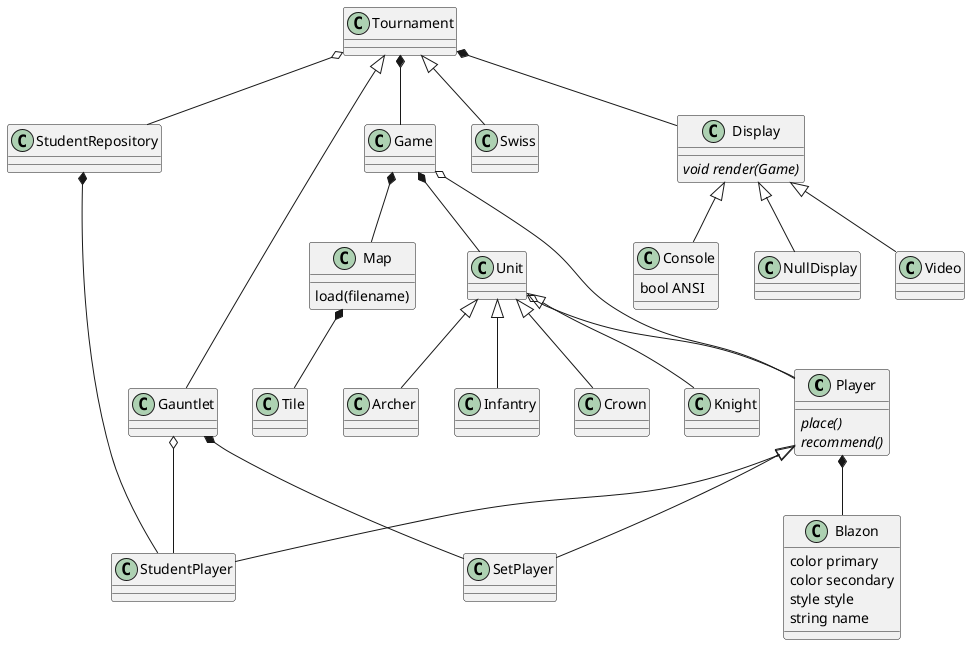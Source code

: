 @startuml
class Player {
{abstract} place()
{abstract} recommend()
}

class Unit
class Crown
class Knight
class Archer
class Infantry

Unit <|-- Crown
Unit <|-- Knight
Unit <|-- Archer
Unit <|-- Infantry

Unit o-- Player

class Game
Game *-- Unit


class Tournament
Tournament *-- Game

class Gauntlet
class Swiss

Tournament <|-- Gauntlet
Tournament <|-- Swiss

Player <|-- SetPlayer

Gauntlet *-- SetPlayer
Gauntlet o-- StudentPlayer

class Display {
{abstract} void render(Game)
}

class Console {
bool ANSI
}

Display <|-- Console
Display <|-- NullDisplay

class Video
Display <|-- Video

Tournament *-- Display

class Map {
load(filename)
}

class Tile

Game o-- Player
Game *-- Map
Map *-- Tile

class Blazon {
color primary
color secondary
style style
string name
}

Player *-- Blazon

class StudentPlayer
class StudentRepository
Player <|-- StudentPlayer
StudentRepository *-- StudentPlayer

Tournament o-- StudentRepository

@enduml


